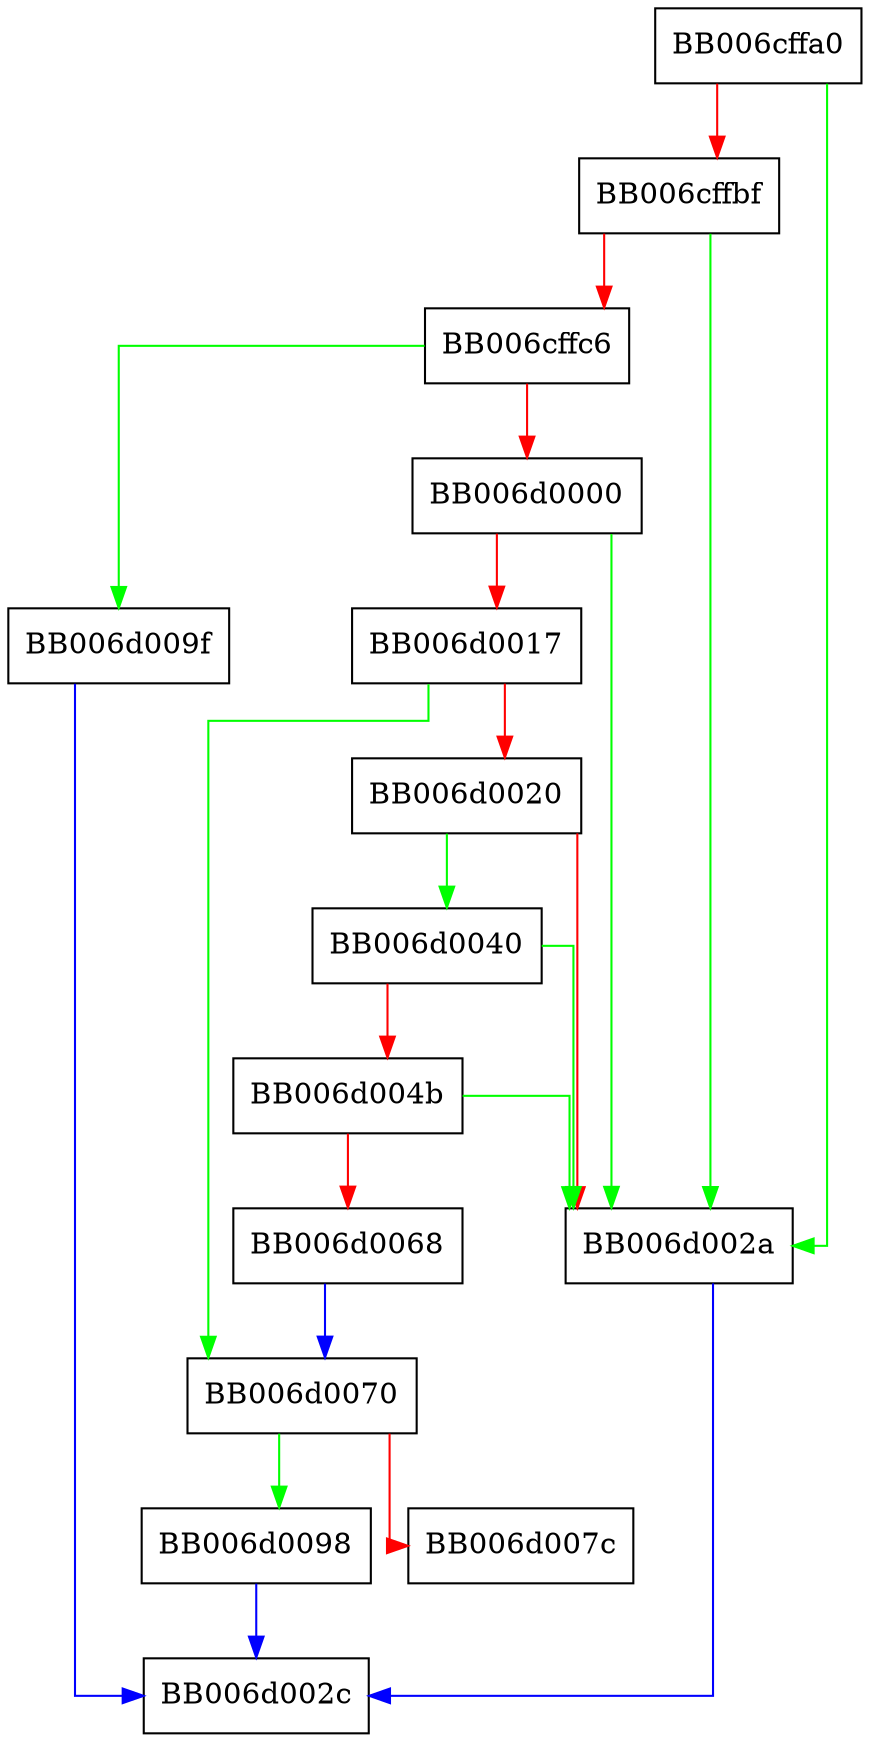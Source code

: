 digraph ecxkem_auth_decapsulate_init {
  node [shape="box"];
  graph [splines=ortho];
  BB006cffa0 -> BB006d002a [color="green"];
  BB006cffa0 -> BB006cffbf [color="red"];
  BB006cffbf -> BB006d002a [color="green"];
  BB006cffbf -> BB006cffc6 [color="red"];
  BB006cffc6 -> BB006d009f [color="green"];
  BB006cffc6 -> BB006d0000 [color="red"];
  BB006d0000 -> BB006d002a [color="green"];
  BB006d0000 -> BB006d0017 [color="red"];
  BB006d0017 -> BB006d0070 [color="green"];
  BB006d0017 -> BB006d0020 [color="red"];
  BB006d0020 -> BB006d0040 [color="green"];
  BB006d0020 -> BB006d002a [color="red"];
  BB006d002a -> BB006d002c [color="blue"];
  BB006d0040 -> BB006d002a [color="green"];
  BB006d0040 -> BB006d004b [color="red"];
  BB006d004b -> BB006d002a [color="green"];
  BB006d004b -> BB006d0068 [color="red"];
  BB006d0068 -> BB006d0070 [color="blue"];
  BB006d0070 -> BB006d0098 [color="green"];
  BB006d0070 -> BB006d007c [color="red"];
  BB006d0098 -> BB006d002c [color="blue"];
  BB006d009f -> BB006d002c [color="blue"];
}